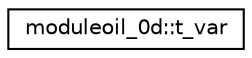 digraph "Graphical Class Hierarchy"
{
 // LATEX_PDF_SIZE
  edge [fontname="Helvetica",fontsize="10",labelfontname="Helvetica",labelfontsize="10"];
  node [fontname="Helvetica",fontsize="10",shape=record];
  rankdir="LR";
  Node0 [label="moduleoil_0d::t_var",height=0.2,width=0.4,color="black", fillcolor="white", style="filled",URL="$structmoduleoil__0d_1_1t__var.html",tooltip=" "];
}
